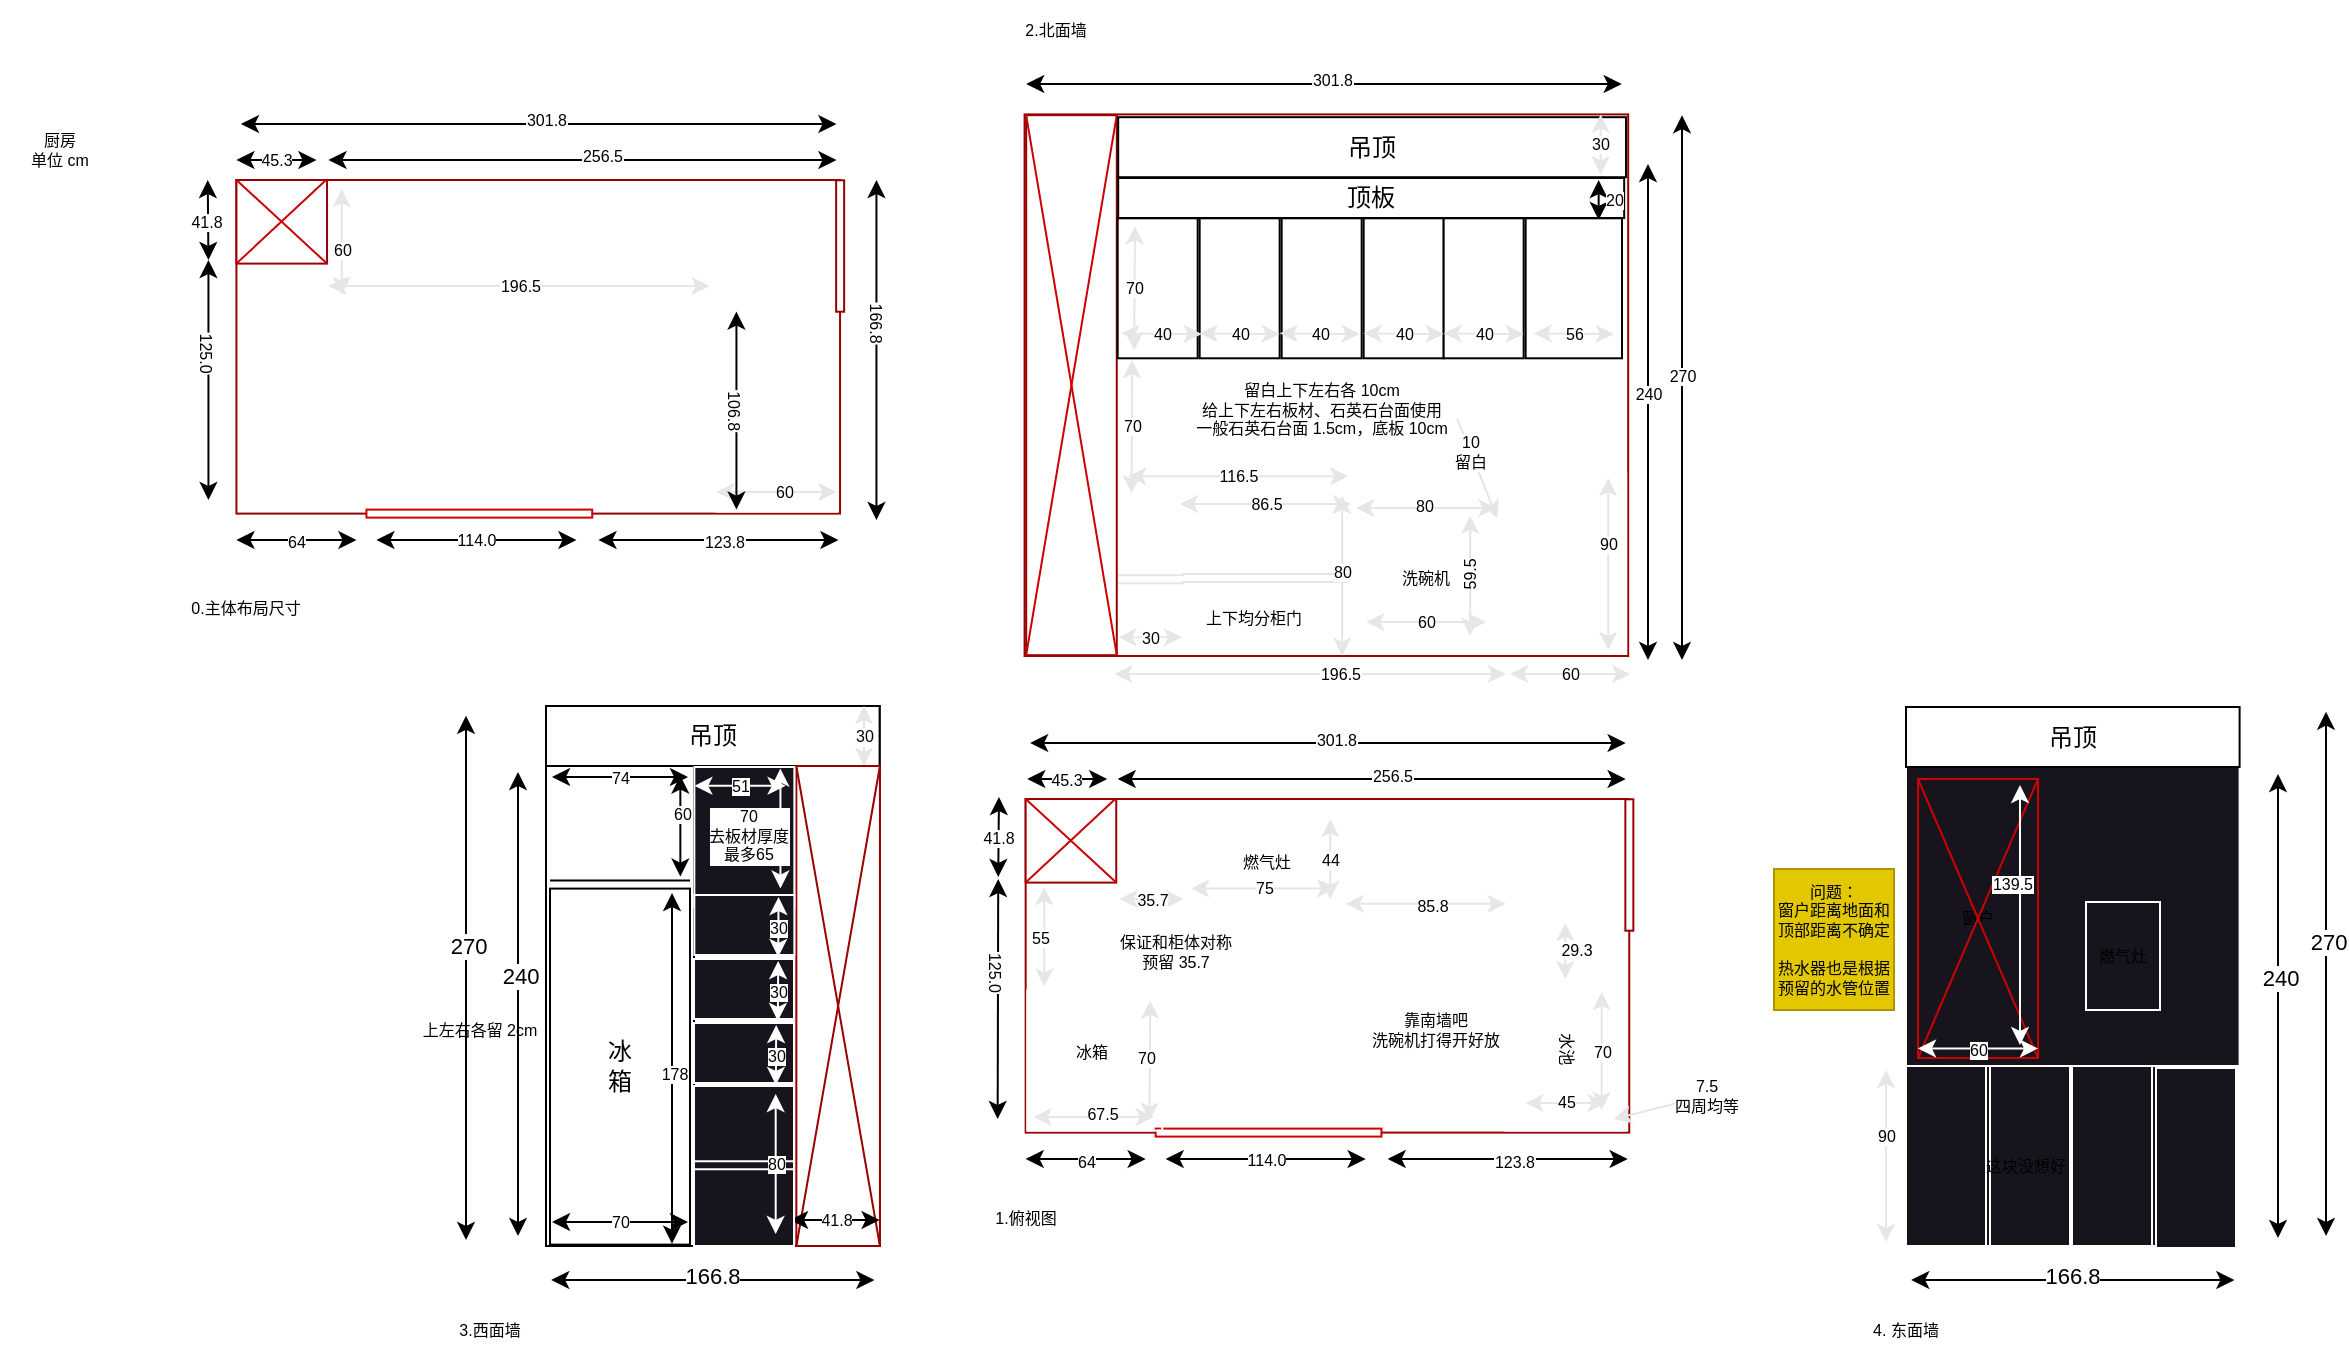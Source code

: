 <mxfile>
    <diagram id="RHcjhhOnquvJtnpEH_JO" name="第 1 页">
        <mxGraphModel dx="1371" dy="1647" grid="1" gridSize="10" guides="1" tooltips="1" connect="1" arrows="1" fold="1" page="1" pageScale="1" pageWidth="827" pageHeight="1169" math="0" shadow="0">
            <root>
                <mxCell id="0"/>
                <mxCell id="1" parent="0"/>
                <mxCell id="208" value="" style="rounded=0;whiteSpace=wrap;html=1;strokeColor=#FFFFFF;fontSize=8;fillColor=none;" parent="1" vertex="1">
                    <mxGeometry x="87.09" y="-103.4" width="30" height="80" as="geometry"/>
                </mxCell>
                <mxCell id="199" value="" style="rounded=0;whiteSpace=wrap;html=1;strokeColor=#FFFFFF;fontSize=8;fillColor=none;movable=1;resizable=1;rotatable=1;deletable=1;editable=1;connectable=1;" parent="1" vertex="1">
                    <mxGeometry x="86.59" y="-103" width="116.5" height="80" as="geometry"/>
                </mxCell>
                <mxCell id="57" value="" style="rounded=0;whiteSpace=wrap;html=1;strokeColor=#FFFFFF;fillColor=none;movable=1;resizable=1;rotatable=1;deletable=1;editable=1;connectable=1;fontSize=8;" parent="1" vertex="1">
                    <mxGeometry x="85.83" y="50.5" width="254" height="60" as="geometry"/>
                </mxCell>
                <mxCell id="4" value="" style="rounded=0;whiteSpace=wrap;html=1;movable=0;resizable=0;rotatable=0;deletable=0;editable=0;connectable=0;strokeColor=#990000;fillColor=none;fontSize=8;" parent="1" vertex="1">
                    <mxGeometry x="-354.78" y="-260" width="301.8" height="166.8" as="geometry"/>
                </mxCell>
                <mxCell id="45" value="" style="rounded=0;whiteSpace=wrap;html=1;strokeColor=#FFFFFF;fillColor=none;movable=0;resizable=0;rotatable=0;deletable=0;editable=0;connectable=0;fontSize=8;" parent="1" vertex="1">
                    <mxGeometry x="-114.78" y="-259" width="60" height="164.8" as="geometry"/>
                </mxCell>
                <mxCell id="44" value="" style="rounded=0;whiteSpace=wrap;html=1;strokeColor=#FFFFFF;fillColor=none;movable=0;resizable=0;rotatable=0;deletable=0;editable=0;connectable=0;fontSize=8;" parent="1" vertex="1">
                    <mxGeometry x="-308.78" y="-259" width="254" height="60" as="geometry"/>
                </mxCell>
                <mxCell id="3" value="厨房&lt;br style=&quot;font-size: 8px;&quot;&gt;单位 cm" style="text;html=1;strokeColor=none;fillColor=none;align=center;verticalAlign=middle;whiteSpace=wrap;rounded=0;movable=1;resizable=1;rotatable=1;deletable=1;editable=1;connectable=1;fontSize=8;" parent="1" vertex="1">
                    <mxGeometry x="-473" y="-290" width="60" height="30" as="geometry"/>
                </mxCell>
                <mxCell id="6" value="" style="rounded=0;whiteSpace=wrap;html=1;movable=0;resizable=0;rotatable=0;deletable=0;editable=0;connectable=0;strokeColor=#990000;fontSize=8;" parent="1" vertex="1">
                    <mxGeometry x="-354.78" y="-260" width="45.3" height="41.8" as="geometry"/>
                </mxCell>
                <mxCell id="7" value="" style="endArrow=none;html=1;entryX=0.148;entryY=0.001;entryDx=0;entryDy=0;entryPerimeter=0;exitX=0;exitY=1;exitDx=0;exitDy=0;movable=0;resizable=0;rotatable=0;deletable=0;editable=0;connectable=0;strokeColor=#CC0000;fontSize=8;" parent="1" source="6" target="4" edge="1">
                    <mxGeometry width="50" height="50" relative="1" as="geometry">
                        <mxPoint x="-354.78" y="-200" as="sourcePoint"/>
                        <mxPoint x="-304.78" y="-250" as="targetPoint"/>
                    </mxGeometry>
                </mxCell>
                <mxCell id="8" value="" style="endArrow=none;html=1;entryX=1;entryY=1;entryDx=0;entryDy=0;exitX=0;exitY=0;exitDx=0;exitDy=0;movable=0;resizable=0;rotatable=0;deletable=0;editable=0;connectable=0;strokeColor=#CC0000;fontSize=8;" parent="1" source="6" target="6" edge="1">
                    <mxGeometry width="50" height="50" relative="1" as="geometry">
                        <mxPoint x="-344.78" y="-204.7" as="sourcePoint"/>
                        <mxPoint x="-300.114" y="-249.833" as="targetPoint"/>
                    </mxGeometry>
                </mxCell>
                <mxCell id="9" value="" style="rounded=0;whiteSpace=wrap;html=1;movable=0;resizable=0;rotatable=0;deletable=0;editable=0;connectable=0;strokeColor=#CC0000;fontSize=8;" parent="1" vertex="1">
                    <mxGeometry x="-289.78" y="-95.2" width="112.9" height="4" as="geometry"/>
                </mxCell>
                <mxCell id="11" value="" style="rounded=0;whiteSpace=wrap;html=1;rotation=-90;movable=0;resizable=0;rotatable=0;deletable=0;editable=0;connectable=0;strokeColor=#990000;fontSize=8;" parent="1" vertex="1">
                    <mxGeometry x="-85.78" y="-229" width="65.7" height="4" as="geometry"/>
                </mxCell>
                <mxCell id="21" value="" style="endArrow=classic;startArrow=classic;html=1;movable=0;resizable=0;rotatable=0;deletable=0;editable=0;connectable=0;fontSize=8;" parent="1" edge="1">
                    <mxGeometry width="50" height="50" relative="1" as="geometry">
                        <mxPoint x="-354.78" y="-80" as="sourcePoint"/>
                        <mxPoint x="-294.78" y="-80" as="targetPoint"/>
                    </mxGeometry>
                </mxCell>
                <mxCell id="22" value="64" style="edgeLabel;html=1;align=center;verticalAlign=middle;resizable=0;points=[];movable=0;rotatable=0;deletable=0;editable=0;connectable=0;fontSize=8;" parent="21" vertex="1" connectable="0">
                    <mxGeometry x="0.233" y="-1" relative="1" as="geometry">
                        <mxPoint x="-7" as="offset"/>
                    </mxGeometry>
                </mxCell>
                <mxCell id="24" value="" style="endArrow=classic;startArrow=classic;html=1;movable=0;resizable=0;rotatable=0;deletable=0;editable=0;connectable=0;fontSize=8;" parent="1" edge="1">
                    <mxGeometry width="50" height="50" relative="1" as="geometry">
                        <mxPoint x="-352.55" y="-288" as="sourcePoint"/>
                        <mxPoint x="-54.78" y="-288" as="targetPoint"/>
                    </mxGeometry>
                </mxCell>
                <mxCell id="25" value="301.8" style="edgeLabel;html=1;align=center;verticalAlign=middle;resizable=0;points=[];movable=0;rotatable=0;deletable=0;editable=0;connectable=0;fontSize=8;" parent="24" vertex="1" connectable="0">
                    <mxGeometry x="-0.285" y="1" relative="1" as="geometry">
                        <mxPoint x="46" y="-1" as="offset"/>
                    </mxGeometry>
                </mxCell>
                <mxCell id="26" value="" style="endArrow=classic;startArrow=classic;html=1;movable=0;resizable=0;rotatable=0;deletable=0;editable=0;connectable=0;fontSize=8;" parent="1" edge="1">
                    <mxGeometry width="50" height="50" relative="1" as="geometry">
                        <mxPoint x="-34.78" y="-90" as="sourcePoint"/>
                        <mxPoint x="-34.78" y="-260" as="targetPoint"/>
                    </mxGeometry>
                </mxCell>
                <mxCell id="27" value="166.8" style="edgeLabel;html=1;align=center;verticalAlign=middle;resizable=0;points=[];rotation=90;movable=0;rotatable=0;deletable=0;editable=0;connectable=0;fontSize=8;" parent="26" vertex="1" connectable="0">
                    <mxGeometry x="0.163" relative="1" as="geometry">
                        <mxPoint as="offset"/>
                    </mxGeometry>
                </mxCell>
                <mxCell id="29" value="" style="endArrow=classic;startArrow=classic;html=1;movable=0;resizable=0;rotatable=0;deletable=0;editable=0;connectable=0;fontSize=8;" parent="1" edge="1">
                    <mxGeometry width="50" height="50" relative="1" as="geometry">
                        <mxPoint x="-173.78" y="-80" as="sourcePoint"/>
                        <mxPoint x="-53.78" y="-80" as="targetPoint"/>
                    </mxGeometry>
                </mxCell>
                <mxCell id="30" value="123.8" style="edgeLabel;html=1;align=center;verticalAlign=middle;resizable=0;points=[];movable=0;rotatable=0;deletable=0;editable=0;connectable=0;fontSize=8;" parent="29" vertex="1" connectable="0">
                    <mxGeometry x="0.256" y="-1" relative="1" as="geometry">
                        <mxPoint x="-13" as="offset"/>
                    </mxGeometry>
                </mxCell>
                <mxCell id="31" value="114.0" style="endArrow=classic;startArrow=classic;html=1;movable=0;resizable=0;rotatable=0;deletable=0;editable=0;connectable=0;fontSize=8;" parent="1" edge="1">
                    <mxGeometry width="50" height="50" relative="1" as="geometry">
                        <mxPoint x="-284.78" y="-80" as="sourcePoint"/>
                        <mxPoint x="-184.78" y="-80" as="targetPoint"/>
                    </mxGeometry>
                </mxCell>
                <mxCell id="32" value="" style="endArrow=classic;startArrow=classic;html=1;movable=0;resizable=0;rotatable=0;deletable=0;editable=0;connectable=0;fontSize=8;" parent="1" edge="1">
                    <mxGeometry width="50" height="50" relative="1" as="geometry">
                        <mxPoint x="-368.78" y="-100" as="sourcePoint"/>
                        <mxPoint x="-368.78" y="-220" as="targetPoint"/>
                    </mxGeometry>
                </mxCell>
                <mxCell id="33" value="125.0" style="edgeLabel;html=1;align=center;verticalAlign=middle;resizable=0;points=[];rotation=90;movable=0;rotatable=0;deletable=0;editable=0;connectable=0;fontSize=8;" parent="32" vertex="1" connectable="0">
                    <mxGeometry x="0.23" y="1" relative="1" as="geometry">
                        <mxPoint as="offset"/>
                    </mxGeometry>
                </mxCell>
                <mxCell id="42" value="" style="endArrow=classic;startArrow=classic;html=1;movable=0;resizable=0;rotatable=0;deletable=0;editable=0;connectable=0;fontSize=8;" parent="1" edge="1">
                    <mxGeometry width="50" height="50" relative="1" as="geometry">
                        <mxPoint x="-368.78" y="-220" as="sourcePoint"/>
                        <mxPoint x="-369.13" y="-260" as="targetPoint"/>
                    </mxGeometry>
                </mxCell>
                <mxCell id="43" value="41.8" style="edgeLabel;html=1;align=center;verticalAlign=middle;resizable=0;points=[];rotation=0;movable=0;rotatable=0;deletable=0;editable=0;connectable=0;fontSize=8;" parent="42" vertex="1" connectable="0">
                    <mxGeometry x="0.23" y="1" relative="1" as="geometry">
                        <mxPoint y="5" as="offset"/>
                    </mxGeometry>
                </mxCell>
                <mxCell id="46" value="60" style="endArrow=classic;startArrow=classic;html=1;strokeColor=#E6E6E6;movable=0;resizable=0;rotatable=0;deletable=0;editable=0;connectable=0;fontSize=8;" parent="1" edge="1">
                    <mxGeometry x="-0.132" width="50" height="50" relative="1" as="geometry">
                        <mxPoint x="-302.13" y="-202.5" as="sourcePoint"/>
                        <mxPoint x="-302.13" y="-255.5" as="targetPoint"/>
                        <mxPoint as="offset"/>
                    </mxGeometry>
                </mxCell>
                <mxCell id="48" value="" style="endArrow=classic;startArrow=classic;html=1;movable=0;resizable=0;rotatable=0;deletable=0;editable=0;connectable=0;fontSize=8;" parent="1" edge="1">
                    <mxGeometry width="50" height="50" relative="1" as="geometry">
                        <mxPoint x="-308.78" y="-270" as="sourcePoint"/>
                        <mxPoint x="-54.78" y="-270" as="targetPoint"/>
                    </mxGeometry>
                </mxCell>
                <mxCell id="49" value="256.5" style="edgeLabel;html=1;align=center;verticalAlign=middle;resizable=0;points=[];movable=0;rotatable=0;deletable=0;editable=0;connectable=0;fontSize=8;" parent="48" vertex="1" connectable="0">
                    <mxGeometry x="-0.285" y="1" relative="1" as="geometry">
                        <mxPoint x="46" y="-1" as="offset"/>
                    </mxGeometry>
                </mxCell>
                <mxCell id="50" value="196.5" style="endArrow=classic;startArrow=classic;html=1;strokeColor=#E6E6E6;movable=0;resizable=0;rotatable=0;deletable=0;editable=0;connectable=0;fontSize=8;" parent="1" edge="1">
                    <mxGeometry width="50" height="50" relative="1" as="geometry">
                        <mxPoint x="-308.78" y="-207" as="sourcePoint"/>
                        <mxPoint x="-118.23" y="-207" as="targetPoint"/>
                    </mxGeometry>
                </mxCell>
                <mxCell id="51" value="60" style="endArrow=classic;startArrow=classic;html=1;strokeColor=#E6E6E6;movable=0;resizable=0;rotatable=0;deletable=0;editable=0;connectable=0;fontSize=8;" parent="1" edge="1">
                    <mxGeometry x="-0.132" width="50" height="50" relative="1" as="geometry">
                        <mxPoint x="-54.78" y="-104" as="sourcePoint"/>
                        <mxPoint x="-114.78" y="-104" as="targetPoint"/>
                        <mxPoint as="offset"/>
                    </mxGeometry>
                </mxCell>
                <mxCell id="53" value="" style="endArrow=classic;startArrow=classic;html=1;movable=0;resizable=0;rotatable=0;deletable=0;editable=0;connectable=0;fontSize=8;" parent="1" edge="1">
                    <mxGeometry width="50" height="50" relative="1" as="geometry">
                        <mxPoint x="-104.78" y="-95.2" as="sourcePoint"/>
                        <mxPoint x="-104.78" y="-194.2" as="targetPoint"/>
                    </mxGeometry>
                </mxCell>
                <mxCell id="54" value="106.8" style="edgeLabel;html=1;align=center;verticalAlign=middle;resizable=0;points=[];rotation=90;movable=0;rotatable=0;deletable=0;editable=0;connectable=0;fontSize=8;" parent="53" vertex="1" connectable="0">
                    <mxGeometry x="0.23" y="1" relative="1" as="geometry">
                        <mxPoint y="11" as="offset"/>
                    </mxGeometry>
                </mxCell>
                <mxCell id="55" value="" style="rounded=0;whiteSpace=wrap;html=1;movable=1;resizable=1;rotatable=1;deletable=1;editable=1;connectable=1;strokeColor=#990000;fillColor=none;fontSize=8;" parent="1" vertex="1">
                    <mxGeometry x="39.83" y="49.5" width="301.8" height="166.8" as="geometry"/>
                </mxCell>
                <mxCell id="56" value="" style="rounded=0;whiteSpace=wrap;html=1;strokeColor=#FFFFFF;fillColor=none;movable=1;resizable=1;rotatable=1;deletable=1;editable=1;connectable=1;fontSize=8;" parent="1" vertex="1">
                    <mxGeometry x="279.83" y="50.5" width="60" height="164.8" as="geometry"/>
                </mxCell>
                <mxCell id="58" value="" style="rounded=0;whiteSpace=wrap;html=1;movable=1;resizable=1;rotatable=1;deletable=1;editable=1;connectable=1;strokeColor=#990000;fontSize=8;" parent="1" vertex="1">
                    <mxGeometry x="39.83" y="49.5" width="45.3" height="41.8" as="geometry"/>
                </mxCell>
                <mxCell id="59" value="" style="endArrow=none;html=1;entryX=0.148;entryY=0.001;entryDx=0;entryDy=0;entryPerimeter=0;exitX=0;exitY=1;exitDx=0;exitDy=0;movable=1;resizable=1;rotatable=1;deletable=1;editable=1;connectable=1;strokeColor=#CC0000;fontSize=8;" parent="1" source="58" target="55" edge="1">
                    <mxGeometry width="50" height="50" relative="1" as="geometry">
                        <mxPoint x="39.83" y="109.5" as="sourcePoint"/>
                        <mxPoint x="89.83" y="59.5" as="targetPoint"/>
                    </mxGeometry>
                </mxCell>
                <mxCell id="60" value="" style="endArrow=none;html=1;entryX=1;entryY=1;entryDx=0;entryDy=0;exitX=0;exitY=0;exitDx=0;exitDy=0;movable=1;resizable=1;rotatable=1;deletable=1;editable=1;connectable=1;strokeColor=#CC0000;fontSize=8;" parent="1" source="58" target="58" edge="1">
                    <mxGeometry width="50" height="50" relative="1" as="geometry">
                        <mxPoint x="49.83" y="104.8" as="sourcePoint"/>
                        <mxPoint x="94.496" y="59.667" as="targetPoint"/>
                    </mxGeometry>
                </mxCell>
                <mxCell id="61" value="" style="rounded=0;whiteSpace=wrap;html=1;movable=1;resizable=1;rotatable=1;deletable=1;editable=1;connectable=1;strokeColor=#CC0000;fontSize=8;" parent="1" vertex="1">
                    <mxGeometry x="104.83" y="214.3" width="112.9" height="4" as="geometry"/>
                </mxCell>
                <mxCell id="62" value="" style="rounded=0;whiteSpace=wrap;html=1;rotation=-90;movable=1;resizable=1;rotatable=1;deletable=1;editable=1;connectable=1;strokeColor=#990000;fontSize=8;" parent="1" vertex="1">
                    <mxGeometry x="308.83" y="80.5" width="65.7" height="4" as="geometry"/>
                </mxCell>
                <mxCell id="63" value="" style="endArrow=classic;startArrow=classic;html=1;movable=1;resizable=1;rotatable=1;deletable=1;editable=1;connectable=1;fontSize=8;" parent="1" edge="1">
                    <mxGeometry width="50" height="50" relative="1" as="geometry">
                        <mxPoint x="39.83" y="229.5" as="sourcePoint"/>
                        <mxPoint x="99.83" y="229.5" as="targetPoint"/>
                    </mxGeometry>
                </mxCell>
                <mxCell id="64" value="64" style="edgeLabel;html=1;align=center;verticalAlign=middle;resizable=1;points=[];movable=1;rotatable=1;deletable=1;editable=1;connectable=1;fontSize=8;" parent="63" vertex="1" connectable="0">
                    <mxGeometry x="0.233" y="-1" relative="1" as="geometry">
                        <mxPoint x="-7" as="offset"/>
                    </mxGeometry>
                </mxCell>
                <mxCell id="65" value="" style="endArrow=classic;startArrow=classic;html=1;movable=1;resizable=1;rotatable=1;deletable=1;editable=1;connectable=1;fontSize=8;" parent="1" edge="1">
                    <mxGeometry width="50" height="50" relative="1" as="geometry">
                        <mxPoint x="42.06" y="21.5" as="sourcePoint"/>
                        <mxPoint x="339.83" y="21.5" as="targetPoint"/>
                    </mxGeometry>
                </mxCell>
                <mxCell id="66" value="301.8" style="edgeLabel;html=1;align=center;verticalAlign=middle;resizable=1;points=[];movable=1;rotatable=1;deletable=1;editable=1;connectable=1;fontSize=8;" parent="65" vertex="1" connectable="0">
                    <mxGeometry x="-0.285" y="1" relative="1" as="geometry">
                        <mxPoint x="46" y="-1" as="offset"/>
                    </mxGeometry>
                </mxCell>
                <mxCell id="69" value="" style="endArrow=classic;startArrow=classic;html=1;movable=1;resizable=1;rotatable=1;deletable=1;editable=1;connectable=1;fontSize=8;" parent="1" edge="1">
                    <mxGeometry width="50" height="50" relative="1" as="geometry">
                        <mxPoint x="220.83" y="229.5" as="sourcePoint"/>
                        <mxPoint x="340.83" y="229.5" as="targetPoint"/>
                    </mxGeometry>
                </mxCell>
                <mxCell id="70" value="123.8" style="edgeLabel;html=1;align=center;verticalAlign=middle;resizable=1;points=[];movable=1;rotatable=1;deletable=1;editable=1;connectable=1;fontSize=8;" parent="69" vertex="1" connectable="0">
                    <mxGeometry x="0.256" y="-1" relative="1" as="geometry">
                        <mxPoint x="-13" as="offset"/>
                    </mxGeometry>
                </mxCell>
                <mxCell id="71" value="114.0" style="endArrow=classic;startArrow=classic;html=1;movable=1;resizable=1;rotatable=1;deletable=1;editable=1;connectable=1;fontSize=8;" parent="1" edge="1">
                    <mxGeometry width="50" height="50" relative="1" as="geometry">
                        <mxPoint x="109.83" y="229.5" as="sourcePoint"/>
                        <mxPoint x="209.83" y="229.5" as="targetPoint"/>
                    </mxGeometry>
                </mxCell>
                <mxCell id="72" value="" style="endArrow=classic;startArrow=classic;html=1;movable=1;resizable=1;rotatable=1;deletable=1;editable=1;connectable=1;fontSize=8;" parent="1" edge="1">
                    <mxGeometry width="50" height="50" relative="1" as="geometry">
                        <mxPoint x="25.83" y="209.5" as="sourcePoint"/>
                        <mxPoint x="26.11" y="89.5" as="targetPoint"/>
                    </mxGeometry>
                </mxCell>
                <mxCell id="73" value="125.0" style="edgeLabel;html=1;align=center;verticalAlign=middle;resizable=1;points=[];rotation=90;movable=1;rotatable=1;deletable=1;editable=1;connectable=1;fontSize=8;" parent="72" vertex="1" connectable="0">
                    <mxGeometry x="0.23" y="1" relative="1" as="geometry">
                        <mxPoint as="offset"/>
                    </mxGeometry>
                </mxCell>
                <mxCell id="74" value="" style="endArrow=classic;startArrow=classic;html=1;movable=1;resizable=1;rotatable=1;deletable=1;editable=1;connectable=1;fontSize=8;" parent="1" edge="1">
                    <mxGeometry width="50" height="50" relative="1" as="geometry">
                        <mxPoint x="26.11" y="88.5" as="sourcePoint"/>
                        <mxPoint x="26.48" y="48.5" as="targetPoint"/>
                    </mxGeometry>
                </mxCell>
                <mxCell id="75" value="41.8" style="edgeLabel;html=1;align=center;verticalAlign=middle;resizable=1;points=[];rotation=0;movable=1;rotatable=1;deletable=1;editable=1;connectable=1;fontSize=8;" parent="74" vertex="1" connectable="0">
                    <mxGeometry x="0.23" y="1" relative="1" as="geometry">
                        <mxPoint y="5" as="offset"/>
                    </mxGeometry>
                </mxCell>
                <mxCell id="77" value="" style="endArrow=classic;startArrow=classic;html=1;movable=1;resizable=1;rotatable=1;deletable=1;editable=1;connectable=1;fontSize=8;" parent="1" edge="1">
                    <mxGeometry width="50" height="50" relative="1" as="geometry">
                        <mxPoint x="85.83" y="39.5" as="sourcePoint"/>
                        <mxPoint x="339.83" y="39.5" as="targetPoint"/>
                    </mxGeometry>
                </mxCell>
                <mxCell id="78" value="256.5" style="edgeLabel;html=1;align=center;verticalAlign=middle;resizable=1;points=[];movable=1;rotatable=1;deletable=1;editable=1;connectable=1;fontSize=8;" parent="77" vertex="1" connectable="0">
                    <mxGeometry x="-0.285" y="1" relative="1" as="geometry">
                        <mxPoint x="46" y="-1" as="offset"/>
                    </mxGeometry>
                </mxCell>
                <mxCell id="89" value="" style="endArrow=classic;startArrow=classic;html=1;strokeColor=#E6E6E6;movable=1;resizable=1;rotatable=1;deletable=1;editable=1;connectable=1;fontSize=8;" parent="1" edge="1">
                    <mxGeometry width="50" height="50" relative="1" as="geometry">
                        <mxPoint x="49.2" y="143.3" as="sourcePoint"/>
                        <mxPoint x="49.11" y="93.5" as="targetPoint"/>
                    </mxGeometry>
                </mxCell>
                <mxCell id="90" value="55" style="edgeLabel;html=1;align=center;verticalAlign=middle;resizable=1;points=[];movable=1;rotatable=1;deletable=1;editable=1;connectable=1;fontSize=8;" parent="89" vertex="1" connectable="0">
                    <mxGeometry x="0.246" y="-1" relative="1" as="geometry">
                        <mxPoint x="-3" y="6" as="offset"/>
                    </mxGeometry>
                </mxCell>
                <mxCell id="92" value="" style="endArrow=classic;startArrow=classic;html=1;movable=0;resizable=0;rotatable=0;deletable=0;editable=0;connectable=0;fontSize=8;" parent="1" edge="1">
                    <mxGeometry width="50" height="50" relative="1" as="geometry">
                        <mxPoint x="-314.78" y="-270" as="sourcePoint"/>
                        <mxPoint x="-354.78" y="-270" as="targetPoint"/>
                    </mxGeometry>
                </mxCell>
                <mxCell id="93" value="45.3" style="edgeLabel;html=1;align=center;verticalAlign=middle;resizable=0;points=[];rotation=0;movable=0;rotatable=0;deletable=0;editable=0;connectable=0;fontSize=8;" parent="92" vertex="1" connectable="0">
                    <mxGeometry x="0.23" y="1" relative="1" as="geometry">
                        <mxPoint x="4" y="-1" as="offset"/>
                    </mxGeometry>
                </mxCell>
                <mxCell id="94" value="" style="endArrow=classic;startArrow=classic;html=1;movable=1;resizable=1;rotatable=1;deletable=1;editable=1;connectable=1;fontSize=8;" parent="1" edge="1">
                    <mxGeometry width="50" height="50" relative="1" as="geometry">
                        <mxPoint x="80.61" y="39.5" as="sourcePoint"/>
                        <mxPoint x="40.61" y="39.5" as="targetPoint"/>
                    </mxGeometry>
                </mxCell>
                <mxCell id="95" value="45.3" style="edgeLabel;html=1;align=center;verticalAlign=middle;resizable=1;points=[];rotation=0;movable=1;rotatable=1;deletable=1;editable=1;connectable=1;fontSize=8;" parent="94" vertex="1" connectable="0">
                    <mxGeometry x="0.23" y="1" relative="1" as="geometry">
                        <mxPoint x="4" y="-1" as="offset"/>
                    </mxGeometry>
                </mxCell>
                <mxCell id="97" value="35.7" style="endArrow=classic;startArrow=classic;html=1;strokeColor=#E6E6E6;movable=1;resizable=1;rotatable=1;deletable=1;editable=1;connectable=1;fontSize=8;" parent="1" edge="1">
                    <mxGeometry width="50" height="50" relative="1" as="geometry">
                        <mxPoint x="86.83" y="99.5" as="sourcePoint"/>
                        <mxPoint x="118.83" y="99.5" as="targetPoint"/>
                    </mxGeometry>
                </mxCell>
                <mxCell id="108" value="" style="endArrow=classic;html=1;strokeColor=#E6E6E6;movable=1;resizable=1;rotatable=1;deletable=1;editable=1;connectable=1;fontSize=8;verticalAlign=middle;" parent="1" edge="1">
                    <mxGeometry width="50" height="50" relative="1" as="geometry">
                        <mxPoint x="373.83" y="199.5" as="sourcePoint"/>
                        <mxPoint x="333.83" y="209.5" as="targetPoint"/>
                    </mxGeometry>
                </mxCell>
                <mxCell id="109" value="7.5&lt;br style=&quot;font-size: 8px;&quot;&gt;四周均等" style="edgeLabel;html=1;align=center;verticalAlign=middle;resizable=1;points=[];movable=1;rotatable=1;deletable=1;editable=1;connectable=1;fontSize=8;" parent="108" vertex="1" connectable="0">
                    <mxGeometry x="-0.438" y="1" relative="1" as="geometry">
                        <mxPoint x="17" y="-6" as="offset"/>
                    </mxGeometry>
                </mxCell>
                <mxCell id="111" value="29.3" style="endArrow=classic;startArrow=classic;html=1;strokeColor=#E6E6E6;movable=1;resizable=1;rotatable=1;deletable=1;editable=1;connectable=1;fontSize=8;" parent="1" edge="1">
                    <mxGeometry x="0.057" y="-5" width="50" height="50" relative="1" as="geometry">
                        <mxPoint x="309.64" y="139.5" as="sourcePoint"/>
                        <mxPoint x="309.64" y="111.5" as="targetPoint"/>
                        <Array as="points">
                            <mxPoint x="309.64" y="132.5"/>
                        </Array>
                        <mxPoint as="offset"/>
                    </mxGeometry>
                </mxCell>
                <mxCell id="143" value="" style="rounded=0;whiteSpace=wrap;html=1;movable=1;resizable=1;rotatable=1;deletable=1;editable=1;connectable=1;strokeColor=#990000;fillColor=none;fontSize=8;" parent="1" vertex="1">
                    <mxGeometry x="39.29" y="-292.8" width="301.8" height="270.8" as="geometry"/>
                </mxCell>
                <mxCell id="146" value="" style="rounded=0;whiteSpace=wrap;html=1;movable=1;resizable=1;rotatable=1;deletable=1;editable=1;connectable=1;strokeColor=#990000;fontSize=8;" parent="1" vertex="1">
                    <mxGeometry x="40.09" y="-292.4" width="45.3" height="270" as="geometry"/>
                </mxCell>
                <mxCell id="147" value="" style="endArrow=none;html=1;exitX=0;exitY=1;exitDx=0;exitDy=0;movable=1;resizable=1;rotatable=1;deletable=1;editable=1;connectable=1;strokeColor=#CC0000;entryX=1;entryY=0;entryDx=0;entryDy=0;fontSize=8;" parent="1" source="146" target="146" edge="1">
                    <mxGeometry width="50" height="50" relative="1" as="geometry">
                        <mxPoint x="39.29" y="-128" as="sourcePoint"/>
                        <mxPoint x="81.09" y="-288" as="targetPoint"/>
                    </mxGeometry>
                </mxCell>
                <mxCell id="148" value="" style="endArrow=none;html=1;entryX=1;entryY=1;entryDx=0;entryDy=0;exitX=0;exitY=0;exitDx=0;exitDy=0;movable=1;resizable=1;rotatable=1;deletable=1;editable=1;connectable=1;strokeColor=#CC0000;fontSize=8;" parent="1" source="146" target="146" edge="1">
                    <mxGeometry width="50" height="50" relative="1" as="geometry">
                        <mxPoint x="49.29" y="-132.7" as="sourcePoint"/>
                        <mxPoint x="93.956" y="-177.833" as="targetPoint"/>
                    </mxGeometry>
                </mxCell>
                <mxCell id="173" value="" style="rounded=0;whiteSpace=wrap;html=1;strokeColor=#FFFFFF;fillColor=none;movable=1;resizable=1;rotatable=1;deletable=1;editable=1;connectable=1;fontSize=8;" parent="1" vertex="1">
                    <mxGeometry x="86.59" y="-103" width="193" height="80" as="geometry"/>
                </mxCell>
                <mxCell id="176" value="" style="endArrow=classic;startArrow=classic;html=1;movable=1;resizable=1;rotatable=1;deletable=1;editable=1;connectable=1;fontSize=8;" parent="1" edge="1">
                    <mxGeometry width="50" height="50" relative="1" as="geometry">
                        <mxPoint x="40.09" y="-308" as="sourcePoint"/>
                        <mxPoint x="337.86" y="-308" as="targetPoint"/>
                    </mxGeometry>
                </mxCell>
                <mxCell id="177" value="301.8" style="edgeLabel;html=1;align=center;verticalAlign=middle;resizable=1;points=[];movable=1;rotatable=1;deletable=1;editable=1;connectable=1;fontSize=8;" parent="176" vertex="1" connectable="0">
                    <mxGeometry x="-0.285" y="1" relative="1" as="geometry">
                        <mxPoint x="46" y="-1" as="offset"/>
                    </mxGeometry>
                </mxCell>
                <mxCell id="178" value="" style="endArrow=classic;startArrow=classic;html=1;movable=1;resizable=1;rotatable=1;deletable=1;editable=1;connectable=1;fontSize=8;" parent="1" edge="1">
                    <mxGeometry width="50" height="50" relative="1" as="geometry">
                        <mxPoint x="368" y="-20" as="sourcePoint"/>
                        <mxPoint x="368" y="-292.4" as="targetPoint"/>
                    </mxGeometry>
                </mxCell>
                <mxCell id="179" value="270" style="edgeLabel;html=1;align=center;verticalAlign=middle;resizable=1;points=[];movable=1;rotatable=1;deletable=1;editable=1;connectable=1;fontSize=8;" parent="178" vertex="1" connectable="0">
                    <mxGeometry x="-0.285" y="1" relative="1" as="geometry">
                        <mxPoint x="1" y="-45" as="offset"/>
                    </mxGeometry>
                </mxCell>
                <mxCell id="180" value="" style="rounded=0;whiteSpace=wrap;html=1;strokeColor=#FFFFFF;fillColor=none;movable=1;resizable=1;rotatable=1;deletable=1;editable=1;connectable=1;fontSize=8;" parent="1" vertex="1">
                    <mxGeometry x="280.59" y="-113" width="59.5" height="90" as="geometry"/>
                </mxCell>
                <mxCell id="183" value="" style="endArrow=classic;startArrow=classic;html=1;strokeColor=#E6E6E6;movable=1;resizable=1;rotatable=1;deletable=1;editable=1;connectable=1;fontSize=8;" parent="1" edge="1">
                    <mxGeometry width="50" height="50" relative="1" as="geometry">
                        <mxPoint x="331.09" y="-25.0" as="sourcePoint"/>
                        <mxPoint x="331.09" y="-111" as="targetPoint"/>
                    </mxGeometry>
                </mxCell>
                <mxCell id="184" value="90" style="edgeLabel;html=1;align=center;verticalAlign=middle;resizable=1;points=[];movable=1;rotatable=1;deletable=1;editable=1;connectable=1;fontSize=8;" parent="183" vertex="1" connectable="0">
                    <mxGeometry x="0.232" relative="1" as="geometry">
                        <mxPoint as="offset"/>
                    </mxGeometry>
                </mxCell>
                <mxCell id="186" value="" style="endArrow=classic;startArrow=classic;html=1;strokeColor=#E6E6E6;movable=1;resizable=1;rotatable=1;deletable=1;editable=1;connectable=1;fontSize=8;" parent="1" edge="1">
                    <mxGeometry width="50" height="50" relative="1" as="geometry">
                        <mxPoint x="84.24" y="-13" as="sourcePoint"/>
                        <mxPoint x="279.94" y="-13" as="targetPoint"/>
                    </mxGeometry>
                </mxCell>
                <mxCell id="187" value="196.5" style="edgeLabel;html=1;align=center;verticalAlign=middle;resizable=1;points=[];movable=1;rotatable=1;deletable=1;editable=1;connectable=1;fontSize=8;" parent="186" vertex="1" connectable="0">
                    <mxGeometry x="0.129" relative="1" as="geometry">
                        <mxPoint x="2" as="offset"/>
                    </mxGeometry>
                </mxCell>
                <mxCell id="188" value="60" style="endArrow=classic;startArrow=classic;html=1;strokeColor=#E6E6E6;movable=1;resizable=1;rotatable=1;deletable=1;editable=1;connectable=1;fontSize=8;" parent="1" edge="1">
                    <mxGeometry width="50" height="50" relative="1" as="geometry">
                        <mxPoint x="282.09" y="-13" as="sourcePoint"/>
                        <mxPoint x="342.09" y="-13" as="targetPoint"/>
                    </mxGeometry>
                </mxCell>
                <mxCell id="190" value="洗碗机" style="rounded=0;whiteSpace=wrap;html=1;strokeColor=#FFFFFF;fillColor=none;movable=1;resizable=1;rotatable=1;deletable=1;editable=1;connectable=1;fontSize=8;" parent="1" vertex="1">
                    <mxGeometry x="210.09" y="-90.85" width="60" height="59.5" as="geometry"/>
                </mxCell>
                <mxCell id="191" value="60" style="endArrow=classic;startArrow=classic;html=1;strokeColor=#E6E6E6;movable=1;resizable=1;rotatable=1;deletable=1;editable=1;connectable=1;fontSize=8;" parent="1" edge="1">
                    <mxGeometry width="50" height="50" relative="1" as="geometry">
                        <mxPoint x="210.09" y="-39" as="sourcePoint"/>
                        <mxPoint x="270.09" y="-39" as="targetPoint"/>
                    </mxGeometry>
                </mxCell>
                <mxCell id="193" value="" style="endArrow=classic;startArrow=classic;html=1;strokeColor=#E6E6E6;movable=1;resizable=1;rotatable=1;deletable=1;editable=1;connectable=1;fontSize=8;" parent="1" edge="1">
                    <mxGeometry width="50" height="50" relative="1" as="geometry">
                        <mxPoint x="262.09" y="-32.15" as="sourcePoint"/>
                        <mxPoint x="262.09" y="-92.15" as="targetPoint"/>
                    </mxGeometry>
                </mxCell>
                <mxCell id="194" value="59.5" style="edgeLabel;html=1;align=center;verticalAlign=middle;resizable=1;points=[];rotation=-90;movable=1;rotatable=1;deletable=1;editable=1;connectable=1;fontSize=8;" parent="193" vertex="1" connectable="0">
                    <mxGeometry x="-0.276" y="1" relative="1" as="geometry">
                        <mxPoint x="1" y="-9" as="offset"/>
                    </mxGeometry>
                </mxCell>
                <mxCell id="195" value="" style="group;movable=1;resizable=1;rotatable=1;deletable=1;editable=1;connectable=1;fontSize=8;" parent="1" vertex="1" connectable="0">
                    <mxGeometry x="288.33" y="139.5" width="45" height="70" as="geometry"/>
                </mxCell>
                <mxCell id="100" value="水池" style="rounded=0;whiteSpace=wrap;html=1;strokeColor=#FFFFFF;fillColor=none;rotation=90;movable=1;resizable=1;rotatable=1;deletable=1;editable=1;connectable=1;fontSize=8;" parent="195" vertex="1">
                    <mxGeometry x="-12.5" y="12.5" width="70" height="45" as="geometry"/>
                </mxCell>
                <mxCell id="103" value="" style="endArrow=classic;startArrow=classic;html=1;strokeColor=#E6E6E6;movable=1;resizable=1;rotatable=1;deletable=1;editable=1;connectable=1;fontSize=8;" parent="195" edge="1">
                    <mxGeometry width="50" height="50" relative="1" as="geometry">
                        <mxPoint x="39.5" y="65.5" as="sourcePoint"/>
                        <mxPoint x="39.5" y="6.5" as="targetPoint"/>
                    </mxGeometry>
                </mxCell>
                <mxCell id="104" value="70" style="edgeLabel;html=1;align=center;verticalAlign=middle;resizable=1;points=[];movable=1;rotatable=1;deletable=1;editable=1;connectable=1;fontSize=8;" parent="103" vertex="1" connectable="0">
                    <mxGeometry x="0.266" relative="1" as="geometry">
                        <mxPoint y="8" as="offset"/>
                    </mxGeometry>
                </mxCell>
                <mxCell id="105" value="45" style="endArrow=classic;startArrow=classic;html=1;strokeColor=#E6E6E6;movable=1;resizable=1;rotatable=1;deletable=1;editable=1;connectable=1;fontSize=8;" parent="195" edge="1">
                    <mxGeometry width="50" height="50" relative="1" as="geometry">
                        <mxPoint x="1.5" y="61.96" as="sourcePoint"/>
                        <mxPoint x="41.5" y="61.96" as="targetPoint"/>
                    </mxGeometry>
                </mxCell>
                <mxCell id="196" value="" style="group;movable=1;resizable=1;rotatable=1;deletable=1;editable=1;connectable=1;fontSize=8;" parent="1" vertex="1" connectable="0">
                    <mxGeometry x="122.58" y="58.5" width="75" height="44" as="geometry"/>
                </mxCell>
                <mxCell id="99" value="燃气灶" style="rounded=0;whiteSpace=wrap;html=1;strokeColor=#FFFFFF;fillColor=none;movable=1;resizable=1;rotatable=1;deletable=1;editable=1;connectable=1;fontSize=8;" parent="196" vertex="1">
                    <mxGeometry width="75" height="44" as="geometry"/>
                </mxCell>
                <mxCell id="101" value="75" style="endArrow=classic;startArrow=classic;html=1;strokeColor=#E6E6E6;movable=1;resizable=1;rotatable=1;deletable=1;editable=1;connectable=1;fontSize=8;" parent="196" edge="1">
                    <mxGeometry width="50" height="50" relative="1" as="geometry">
                        <mxPoint y="35.8" as="sourcePoint"/>
                        <mxPoint x="72" y="35.8" as="targetPoint"/>
                    </mxGeometry>
                </mxCell>
                <mxCell id="102" value="44" style="endArrow=classic;startArrow=classic;html=1;strokeColor=#E6E6E6;movable=1;resizable=1;rotatable=1;deletable=1;editable=1;connectable=1;fontSize=8;" parent="196" edge="1">
                    <mxGeometry width="50" height="50" relative="1" as="geometry">
                        <mxPoint x="69.56" y="41" as="sourcePoint"/>
                        <mxPoint x="69.56" y="1" as="targetPoint"/>
                        <mxPoint as="offset"/>
                    </mxGeometry>
                </mxCell>
                <mxCell id="197" value="" style="group;movable=1;resizable=1;rotatable=1;deletable=1;editable=1;connectable=1;fontSize=8;" parent="1" vertex="1" connectable="0">
                    <mxGeometry x="40.61" y="145.3" width="67.5" height="70.0" as="geometry"/>
                </mxCell>
                <mxCell id="84" value="" style="rounded=0;whiteSpace=wrap;html=1;strokeColor=#FFFFFF;fillColor=none;movable=1;resizable=1;rotatable=1;deletable=1;editable=1;connectable=1;fontSize=8;" parent="197" vertex="1">
                    <mxGeometry width="67.5" height="70" as="geometry"/>
                </mxCell>
                <mxCell id="85" value="" style="endArrow=classic;startArrow=classic;html=1;strokeColor=#E6E6E6;movable=1;resizable=1;rotatable=1;deletable=1;editable=1;connectable=1;fontSize=8;" parent="197" edge="1">
                    <mxGeometry width="50" height="50" relative="1" as="geometry">
                        <mxPoint x="61.15" y="65.0" as="sourcePoint"/>
                        <mxPoint x="61.5" y="5" as="targetPoint"/>
                    </mxGeometry>
                </mxCell>
                <mxCell id="86" value="70" style="edgeLabel;html=1;align=center;verticalAlign=middle;resizable=1;points=[];movable=1;rotatable=1;deletable=1;editable=1;connectable=1;fontSize=8;" parent="85" vertex="1" connectable="0">
                    <mxGeometry x="0.246" y="-1" relative="1" as="geometry">
                        <mxPoint x="-3" y="6" as="offset"/>
                    </mxGeometry>
                </mxCell>
                <mxCell id="87" value="" style="endArrow=classic;startArrow=classic;html=1;strokeColor=#E6E6E6;movable=1;resizable=1;rotatable=1;deletable=1;editable=1;connectable=1;fontSize=8;" parent="197" edge="1">
                    <mxGeometry width="50" height="50" relative="1" as="geometry">
                        <mxPoint x="3.22" y="63.2" as="sourcePoint"/>
                        <mxPoint x="63.22" y="63.2" as="targetPoint"/>
                        <Array as="points">
                            <mxPoint x="33.22" y="63.2"/>
                        </Array>
                    </mxGeometry>
                </mxCell>
                <mxCell id="88" value="67.5" style="edgeLabel;html=1;align=center;verticalAlign=middle;resizable=1;points=[];movable=1;rotatable=1;deletable=1;editable=1;connectable=1;fontSize=8;" parent="87" vertex="1" connectable="0">
                    <mxGeometry x="0.246" y="-1" relative="1" as="geometry">
                        <mxPoint x="-4" y="-3" as="offset"/>
                    </mxGeometry>
                </mxCell>
                <mxCell id="96" value="冰箱" style="text;html=1;strokeColor=none;fillColor=none;align=center;verticalAlign=middle;whiteSpace=wrap;rounded=0;movable=1;resizable=1;rotatable=1;deletable=1;editable=1;connectable=1;fontSize=8;" parent="197" vertex="1">
                    <mxGeometry x="2.22" y="15.2" width="60" height="30" as="geometry"/>
                </mxCell>
                <mxCell id="198" value="靠南墙吧&lt;br style=&quot;font-size: 8px;&quot;&gt;洗碗机打得开好放" style="text;html=1;strokeColor=none;fillColor=none;align=center;verticalAlign=middle;whiteSpace=wrap;rounded=0;fontSize=8;movable=1;resizable=1;rotatable=1;deletable=1;editable=1;connectable=1;" parent="1" vertex="1">
                    <mxGeometry x="199.83" y="150" width="90" height="30" as="geometry"/>
                </mxCell>
                <mxCell id="200" value="" style="endArrow=classic;html=1;strokeColor=#E6E6E6;fontSize=8;movable=1;resizable=1;rotatable=1;deletable=1;editable=1;connectable=1;" parent="1" edge="1">
                    <mxGeometry width="50" height="50" relative="1" as="geometry">
                        <mxPoint x="255.59" y="-140.85" as="sourcePoint"/>
                        <mxPoint x="275.59" y="-90.85" as="targetPoint"/>
                    </mxGeometry>
                </mxCell>
                <mxCell id="201" value="10&lt;br style=&quot;font-size: 8px;&quot;&gt;留白" style="edgeLabel;html=1;align=center;verticalAlign=middle;resizable=1;points=[];fontSize=8;movable=1;rotatable=1;deletable=1;editable=1;connectable=1;" parent="200" vertex="1" connectable="0">
                    <mxGeometry x="-0.356" relative="1" as="geometry">
                        <mxPoint as="offset"/>
                    </mxGeometry>
                </mxCell>
                <mxCell id="202" value="116.5" style="endArrow=classic;startArrow=classic;html=1;strokeColor=#E6E6E6;fontSize=8;movable=1;resizable=1;rotatable=1;deletable=1;editable=1;connectable=1;" parent="1" edge="1">
                    <mxGeometry width="50" height="50" relative="1" as="geometry">
                        <mxPoint x="91.09" y="-111.85" as="sourcePoint"/>
                        <mxPoint x="201.09" y="-111.85" as="targetPoint"/>
                    </mxGeometry>
                </mxCell>
                <mxCell id="204" value="" style="endArrow=classic;startArrow=classic;html=1;strokeColor=#E6E6E6;fontSize=8;movable=1;resizable=1;rotatable=1;deletable=1;editable=1;connectable=1;" parent="1" edge="1">
                    <mxGeometry width="50" height="50" relative="1" as="geometry">
                        <mxPoint x="199.83" y="101.91" as="sourcePoint"/>
                        <mxPoint x="279.83" y="101.91" as="targetPoint"/>
                    </mxGeometry>
                </mxCell>
                <mxCell id="205" value="85.8" style="edgeLabel;html=1;align=center;verticalAlign=middle;resizable=1;points=[];fontSize=8;movable=1;rotatable=1;deletable=1;editable=1;connectable=1;" parent="204" vertex="1" connectable="0">
                    <mxGeometry x="-0.251" y="-1" relative="1" as="geometry">
                        <mxPoint x="13" as="offset"/>
                    </mxGeometry>
                </mxCell>
                <mxCell id="206" value="" style="endArrow=classic;startArrow=classic;html=1;strokeColor=#E6E6E6;fontSize=8;" parent="1" edge="1">
                    <mxGeometry width="50" height="50" relative="1" as="geometry">
                        <mxPoint x="205.09" y="-96" as="sourcePoint"/>
                        <mxPoint x="275.09" y="-96" as="targetPoint"/>
                    </mxGeometry>
                </mxCell>
                <mxCell id="207" value="80" style="edgeLabel;html=1;align=center;verticalAlign=middle;resizable=0;points=[];fontSize=8;" parent="206" vertex="1" connectable="0">
                    <mxGeometry x="-0.251" y="-1" relative="1" as="geometry">
                        <mxPoint x="8" y="-2" as="offset"/>
                    </mxGeometry>
                </mxCell>
                <mxCell id="209" value="30" style="endArrow=classic;startArrow=classic;html=1;strokeColor=#E6E6E6;movable=1;resizable=1;rotatable=1;deletable=1;editable=1;connectable=1;fontSize=8;" parent="1" edge="1">
                    <mxGeometry width="50" height="50" relative="1" as="geometry">
                        <mxPoint x="86.23" y="-31.35" as="sourcePoint"/>
                        <mxPoint x="117.95" y="-31.35" as="targetPoint"/>
                    </mxGeometry>
                </mxCell>
                <mxCell id="217" value="" style="shape=link;html=1;strokeColor=#E6E6E6;fontSize=8;" parent="1" edge="1">
                    <mxGeometry width="100" relative="1" as="geometry">
                        <mxPoint x="118.09" y="-61" as="sourcePoint"/>
                        <mxPoint x="201.09" y="-61" as="targetPoint"/>
                    </mxGeometry>
                </mxCell>
                <mxCell id="210" value="86.5" style="endArrow=classic;startArrow=classic;html=1;strokeColor=#E6E6E6;fontSize=8;movable=1;resizable=1;rotatable=1;deletable=1;editable=1;connectable=1;" parent="1" edge="1">
                    <mxGeometry width="50" height="50" relative="1" as="geometry">
                        <mxPoint x="117.09" y="-98.0" as="sourcePoint"/>
                        <mxPoint x="202.39" y="-98" as="targetPoint"/>
                    </mxGeometry>
                </mxCell>
                <mxCell id="213" value="保证和柜体对称&lt;br&gt;预留 35.7" style="text;html=1;strokeColor=none;fillColor=none;align=center;verticalAlign=middle;whiteSpace=wrap;rounded=0;fontSize=8;movable=1;resizable=1;rotatable=1;deletable=1;editable=1;connectable=1;" parent="1" vertex="1">
                    <mxGeometry x="69.83" y="110.5" width="90" height="30" as="geometry"/>
                </mxCell>
                <mxCell id="218" value="" style="shape=link;html=1;strokeColor=#E6E6E6;fontSize=8;" parent="1" edge="1">
                    <mxGeometry width="100" relative="1" as="geometry">
                        <mxPoint x="86.09" y="-60.39" as="sourcePoint"/>
                        <mxPoint x="119.09" y="-60.39" as="targetPoint"/>
                    </mxGeometry>
                </mxCell>
                <mxCell id="220" value="上下均分柜门" style="text;html=1;strokeColor=none;fillColor=none;align=center;verticalAlign=middle;whiteSpace=wrap;rounded=0;fontSize=8;" parent="1" vertex="1">
                    <mxGeometry x="123.84" y="-56.35" width="60" height="30" as="geometry"/>
                </mxCell>
                <mxCell id="221" value="留白上下左右各 10cm&lt;br&gt;给上下左右板材、石英石台面使用&lt;br&gt;一般石英石台面 1.5cm，底板 10cm" style="text;html=1;strokeColor=none;fillColor=none;align=center;verticalAlign=middle;whiteSpace=wrap;rounded=0;fontSize=8;" parent="1" vertex="1">
                    <mxGeometry x="119.83" y="-160" width="136" height="30" as="geometry"/>
                </mxCell>
                <mxCell id="222" value="" style="rounded=0;whiteSpace=wrap;html=1;strokeColor=#FFFFFF;fontSize=8;fillColor=none;" parent="1" vertex="1">
                    <mxGeometry x="86.09" y="-240.85" width="253" height="70" as="geometry"/>
                </mxCell>
                <mxCell id="223" value="70" style="endArrow=classic;startArrow=classic;html=1;strokeColor=#E6E6E6;fontSize=8;" parent="1" edge="1">
                    <mxGeometry width="50" height="50" relative="1" as="geometry">
                        <mxPoint x="92.83" y="-103.4" as="sourcePoint"/>
                        <mxPoint x="93" y="-170" as="targetPoint"/>
                    </mxGeometry>
                </mxCell>
                <mxCell id="224" value="顶板" style="rounded=0;whiteSpace=wrap;html=1;" vertex="1" parent="1">
                    <mxGeometry x="86.09" y="-261" width="253" height="20" as="geometry"/>
                </mxCell>
                <mxCell id="227" value="" style="endArrow=classic;startArrow=classic;html=1;movable=1;resizable=1;rotatable=1;deletable=1;editable=1;connectable=1;fontSize=8;" edge="1" parent="1">
                    <mxGeometry width="50" height="50" relative="1" as="geometry">
                        <mxPoint x="351" y="-20" as="sourcePoint"/>
                        <mxPoint x="351" y="-268" as="targetPoint"/>
                    </mxGeometry>
                </mxCell>
                <mxCell id="228" value="240" style="edgeLabel;html=1;align=center;verticalAlign=middle;resizable=1;points=[];movable=1;rotatable=1;deletable=1;editable=1;connectable=1;fontSize=8;" vertex="1" connectable="0" parent="227">
                    <mxGeometry x="-0.285" y="1" relative="1" as="geometry">
                        <mxPoint x="1" y="-45" as="offset"/>
                    </mxGeometry>
                </mxCell>
                <mxCell id="231" value="" style="endArrow=classic;startArrow=classic;html=1;" edge="1" parent="1">
                    <mxGeometry width="50" height="50" relative="1" as="geometry">
                        <mxPoint x="326.33" y="-240" as="sourcePoint"/>
                        <mxPoint x="326.33" y="-260" as="targetPoint"/>
                    </mxGeometry>
                </mxCell>
                <mxCell id="232" value="20" style="edgeLabel;html=1;align=center;verticalAlign=middle;resizable=0;points=[];fontSize=8;" vertex="1" connectable="0" parent="231">
                    <mxGeometry x="0.163" y="-1" relative="1" as="geometry">
                        <mxPoint x="6" y="1" as="offset"/>
                    </mxGeometry>
                </mxCell>
                <mxCell id="233" value="" style="rounded=0;whiteSpace=wrap;html=1;" vertex="1" parent="1">
                    <mxGeometry x="85.83" y="-240.85" width="40" height="70" as="geometry"/>
                </mxCell>
                <mxCell id="234" value="" style="rounded=0;whiteSpace=wrap;html=1;" vertex="1" parent="1">
                    <mxGeometry x="126.83" y="-240.85" width="40" height="70" as="geometry"/>
                </mxCell>
                <mxCell id="235" value="" style="rounded=0;whiteSpace=wrap;html=1;" vertex="1" parent="1">
                    <mxGeometry x="167.83" y="-240.85" width="40" height="70" as="geometry"/>
                </mxCell>
                <mxCell id="236" value="" style="rounded=0;whiteSpace=wrap;html=1;" vertex="1" parent="1">
                    <mxGeometry x="208.83" y="-240.85" width="40" height="70" as="geometry"/>
                </mxCell>
                <mxCell id="237" value="" style="rounded=0;whiteSpace=wrap;html=1;" vertex="1" parent="1">
                    <mxGeometry x="248.83" y="-240.85" width="40" height="70" as="geometry"/>
                </mxCell>
                <mxCell id="238" value="" style="rounded=0;whiteSpace=wrap;html=1;" vertex="1" parent="1">
                    <mxGeometry x="289.83" y="-240.85" width="48.17" height="70" as="geometry"/>
                </mxCell>
                <mxCell id="226" value="70" style="endArrow=classic;startArrow=classic;html=1;strokeColor=#E6E6E6;fontSize=8;" edge="1" parent="1">
                    <mxGeometry width="50" height="50" relative="1" as="geometry">
                        <mxPoint x="94.09" y="-174.85" as="sourcePoint"/>
                        <mxPoint x="94.47" y="-236.85" as="targetPoint"/>
                    </mxGeometry>
                </mxCell>
                <mxCell id="239" value="40" style="endArrow=classic;startArrow=classic;html=1;strokeColor=#E6E6E6;fontSize=8;" edge="1" parent="1">
                    <mxGeometry width="50" height="50" relative="1" as="geometry">
                        <mxPoint x="127.83" y="-183" as="sourcePoint"/>
                        <mxPoint x="87.83" y="-183.33" as="targetPoint"/>
                    </mxGeometry>
                </mxCell>
                <mxCell id="241" value="40" style="endArrow=classic;startArrow=classic;html=1;strokeColor=#E6E6E6;fontSize=8;" edge="1" parent="1">
                    <mxGeometry width="50" height="50" relative="1" as="geometry">
                        <mxPoint x="166.83" y="-183" as="sourcePoint"/>
                        <mxPoint x="126.83" y="-183.33" as="targetPoint"/>
                    </mxGeometry>
                </mxCell>
                <mxCell id="242" value="40" style="endArrow=classic;startArrow=classic;html=1;strokeColor=#E6E6E6;fontSize=8;" edge="1" parent="1">
                    <mxGeometry width="50" height="50" relative="1" as="geometry">
                        <mxPoint x="206.83" y="-183" as="sourcePoint"/>
                        <mxPoint x="166.83" y="-183.33" as="targetPoint"/>
                    </mxGeometry>
                </mxCell>
                <mxCell id="243" value="40" style="endArrow=classic;startArrow=classic;html=1;strokeColor=#E6E6E6;fontSize=8;" edge="1" parent="1">
                    <mxGeometry width="50" height="50" relative="1" as="geometry">
                        <mxPoint x="248.83" y="-183" as="sourcePoint"/>
                        <mxPoint x="208.83" y="-183.33" as="targetPoint"/>
                    </mxGeometry>
                </mxCell>
                <mxCell id="244" value="40" style="endArrow=classic;startArrow=classic;html=1;strokeColor=#E6E6E6;fontSize=8;" edge="1" parent="1">
                    <mxGeometry width="50" height="50" relative="1" as="geometry">
                        <mxPoint x="288.83" y="-183" as="sourcePoint"/>
                        <mxPoint x="248.83" y="-183.33" as="targetPoint"/>
                    </mxGeometry>
                </mxCell>
                <mxCell id="245" value="56" style="endArrow=classic;startArrow=classic;html=1;strokeColor=#E6E6E6;fontSize=8;" edge="1" parent="1">
                    <mxGeometry width="50" height="50" relative="1" as="geometry">
                        <mxPoint x="333.91" y="-183" as="sourcePoint"/>
                        <mxPoint x="293.91" y="-183.33" as="targetPoint"/>
                    </mxGeometry>
                </mxCell>
                <mxCell id="247" value="" style="rounded=0;whiteSpace=wrap;html=1;" vertex="1" parent="1">
                    <mxGeometry x="-200.0" y="3" width="166.8" height="270" as="geometry"/>
                </mxCell>
                <mxCell id="250" value="" style="endArrow=classic;startArrow=classic;html=1;" edge="1" parent="1">
                    <mxGeometry width="50" height="50" relative="1" as="geometry">
                        <mxPoint x="-197.4" y="290" as="sourcePoint"/>
                        <mxPoint x="-35.8" y="290" as="targetPoint"/>
                    </mxGeometry>
                </mxCell>
                <mxCell id="252" value="166.8" style="edgeLabel;html=1;align=center;verticalAlign=middle;resizable=0;points=[];" vertex="1" connectable="0" parent="250">
                    <mxGeometry x="-0.002" y="2" relative="1" as="geometry">
                        <mxPoint as="offset"/>
                    </mxGeometry>
                </mxCell>
                <mxCell id="253" value="" style="endArrow=classic;startArrow=classic;html=1;" edge="1" parent="1">
                    <mxGeometry width="50" height="50" relative="1" as="geometry">
                        <mxPoint x="-240" y="270" as="sourcePoint"/>
                        <mxPoint x="-240" y="7.9" as="targetPoint"/>
                    </mxGeometry>
                </mxCell>
                <mxCell id="254" value="270" style="edgeLabel;html=1;align=center;verticalAlign=middle;resizable=0;points=[];" vertex="1" connectable="0" parent="253">
                    <mxGeometry x="0.121" y="-1" relative="1" as="geometry">
                        <mxPoint as="offset"/>
                    </mxGeometry>
                </mxCell>
                <mxCell id="255" value="吊顶" style="rounded=0;whiteSpace=wrap;html=1;" vertex="1" parent="1">
                    <mxGeometry x="-200" y="3" width="166.8" height="30" as="geometry"/>
                </mxCell>
                <mxCell id="258" value="吊顶" style="rounded=0;whiteSpace=wrap;html=1;" vertex="1" parent="1">
                    <mxGeometry x="86.09" y="-291.4" width="253.91" height="30" as="geometry"/>
                </mxCell>
                <mxCell id="260" value="" style="rounded=0;whiteSpace=wrap;html=1;" vertex="1" parent="1">
                    <mxGeometry x="-200" y="33" width="74" height="240" as="geometry"/>
                </mxCell>
                <mxCell id="259" value="冰&lt;br&gt;箱" style="rounded=0;whiteSpace=wrap;html=1;" vertex="1" parent="1">
                    <mxGeometry x="-198" y="94.3" width="70" height="178" as="geometry"/>
                </mxCell>
                <mxCell id="261" value="30" style="endArrow=classic;startArrow=classic;html=1;strokeColor=#E6E6E6;movable=1;resizable=1;rotatable=1;deletable=1;editable=1;connectable=1;fontSize=8;" edge="1" parent="1">
                    <mxGeometry width="50" height="50" relative="1" as="geometry">
                        <mxPoint x="327.33" y="-262.8" as="sourcePoint"/>
                        <mxPoint x="327.33" y="-292.8" as="targetPoint"/>
                    </mxGeometry>
                </mxCell>
                <mxCell id="263" value="30" style="endArrow=classic;startArrow=classic;html=1;strokeColor=#E6E6E6;movable=1;resizable=1;rotatable=1;deletable=1;editable=1;connectable=1;fontSize=8;" edge="1" parent="1">
                    <mxGeometry width="50" height="50" relative="1" as="geometry">
                        <mxPoint x="-41.0" y="33.0" as="sourcePoint"/>
                        <mxPoint x="-41.0" y="3.0" as="targetPoint"/>
                    </mxGeometry>
                </mxCell>
                <mxCell id="264" value="70" style="endArrow=classic;startArrow=classic;html=1;fontSize=8;" edge="1" parent="1">
                    <mxGeometry width="50" height="50" relative="1" as="geometry">
                        <mxPoint x="-197" y="261" as="sourcePoint"/>
                        <mxPoint x="-129" y="261" as="targetPoint"/>
                    </mxGeometry>
                </mxCell>
                <mxCell id="265" value="74" style="endArrow=classic;startArrow=classic;html=1;fontSize=8;" edge="1" parent="1">
                    <mxGeometry width="50" height="50" relative="1" as="geometry">
                        <mxPoint x="-197" y="38.5" as="sourcePoint"/>
                        <mxPoint x="-129" y="38.5" as="targetPoint"/>
                        <Array as="points"/>
                    </mxGeometry>
                </mxCell>
                <mxCell id="266" value="" style="endArrow=none;html=1;fontSize=8;" edge="1" parent="1">
                    <mxGeometry width="50" height="50" relative="1" as="geometry">
                        <mxPoint x="-198" y="90.3" as="sourcePoint"/>
                        <mxPoint x="-128" y="90.3" as="targetPoint"/>
                    </mxGeometry>
                </mxCell>
                <mxCell id="267" value="" style="endArrow=classic;startArrow=classic;html=1;fontSize=8;" edge="1" parent="1">
                    <mxGeometry width="50" height="50" relative="1" as="geometry">
                        <mxPoint x="-137" y="271.85" as="sourcePoint"/>
                        <mxPoint x="-137" y="96.5" as="targetPoint"/>
                    </mxGeometry>
                </mxCell>
                <mxCell id="268" value="178" style="edgeLabel;html=1;align=center;verticalAlign=middle;resizable=0;points=[];fontSize=8;" vertex="1" connectable="0" parent="267">
                    <mxGeometry x="-0.26" y="-1" relative="1" as="geometry">
                        <mxPoint y="-20" as="offset"/>
                    </mxGeometry>
                </mxCell>
                <mxCell id="269" value="" style="endArrow=classic;startArrow=classic;html=1;fontSize=8;" edge="1" parent="1">
                    <mxGeometry width="50" height="50" relative="1" as="geometry">
                        <mxPoint x="-132.83" y="88.3" as="sourcePoint"/>
                        <mxPoint x="-132.83" y="37.8" as="targetPoint"/>
                    </mxGeometry>
                </mxCell>
                <mxCell id="270" value="60" style="edgeLabel;html=1;align=center;verticalAlign=middle;resizable=0;points=[];fontSize=8;" vertex="1" connectable="0" parent="269">
                    <mxGeometry x="0.248" y="-1" relative="1" as="geometry">
                        <mxPoint as="offset"/>
                    </mxGeometry>
                </mxCell>
                <mxCell id="271" value="上左右各留 2cm" style="text;html=1;strokeColor=none;fillColor=none;align=center;verticalAlign=middle;whiteSpace=wrap;rounded=0;fontSize=8;" vertex="1" parent="1">
                    <mxGeometry x="-263.33" y="150" width="60" height="30" as="geometry"/>
                </mxCell>
                <mxCell id="281" value="" style="rounded=0;whiteSpace=wrap;html=1;fontSize=8;strokeColor=#990000;" vertex="1" parent="1">
                    <mxGeometry x="-74.83" y="33" width="41.8" height="240" as="geometry"/>
                </mxCell>
                <mxCell id="282" value="" style="endArrow=none;html=1;fontSize=8;entryX=1;entryY=0;entryDx=0;entryDy=0;exitX=0;exitY=1;exitDx=0;exitDy=0;strokeColor=#990000;" edge="1" parent="1" source="281" target="281">
                    <mxGeometry width="50" height="50" relative="1" as="geometry">
                        <mxPoint x="-153.83" y="193" as="sourcePoint"/>
                        <mxPoint x="-103.83" y="143" as="targetPoint"/>
                    </mxGeometry>
                </mxCell>
                <mxCell id="283" value="" style="endArrow=none;html=1;strokeColor=#990000;fontSize=8;entryX=0;entryY=0;entryDx=0;entryDy=0;exitX=1;exitY=1;exitDx=0;exitDy=0;" edge="1" parent="1" source="281" target="281">
                    <mxGeometry width="50" height="50" relative="1" as="geometry">
                        <mxPoint x="-213.83" y="243" as="sourcePoint"/>
                        <mxPoint x="-163.83" y="193" as="targetPoint"/>
                    </mxGeometry>
                </mxCell>
                <mxCell id="285" value="41.8" style="endArrow=classic;startArrow=classic;html=1;fontSize=8;" edge="1" parent="1">
                    <mxGeometry width="50" height="50" relative="1" as="geometry">
                        <mxPoint x="-77.98" y="260" as="sourcePoint"/>
                        <mxPoint x="-33.2" y="260" as="targetPoint"/>
                    </mxGeometry>
                </mxCell>
                <mxCell id="289" value="" style="rounded=0;whiteSpace=wrap;html=1;strokeColor=#FFFFFF;fontSize=8;fillColor=#18141D;" vertex="1" parent="1">
                    <mxGeometry x="-126" y="193" width="50" height="80" as="geometry"/>
                </mxCell>
                <mxCell id="181" value="" style="endArrow=classic;startArrow=classic;html=1;strokeColor=#E6E6E6;movable=1;resizable=1;rotatable=1;deletable=1;editable=1;connectable=1;fontSize=8;" parent="1" edge="1">
                    <mxGeometry width="50" height="50" relative="1" as="geometry">
                        <mxPoint x="198.09" y="-22.1" as="sourcePoint"/>
                        <mxPoint x="198.09" y="-102.1" as="targetPoint"/>
                    </mxGeometry>
                </mxCell>
                <mxCell id="182" value="80" style="edgeLabel;html=1;align=center;verticalAlign=middle;resizable=1;points=[];movable=1;rotatable=1;deletable=1;editable=1;connectable=1;fontSize=8;" parent="181" vertex="1" connectable="0">
                    <mxGeometry x="0.232" relative="1" as="geometry">
                        <mxPoint y="7" as="offset"/>
                    </mxGeometry>
                </mxCell>
                <mxCell id="291" value="" style="shape=link;html=1;strokeColor=#FFFFFF;fontSize=8;" edge="1" parent="1">
                    <mxGeometry width="100" relative="1" as="geometry">
                        <mxPoint x="-126" y="232.62" as="sourcePoint"/>
                        <mxPoint x="-76" y="232.62" as="targetPoint"/>
                    </mxGeometry>
                </mxCell>
                <mxCell id="290" value="80" style="endArrow=classic;startArrow=classic;html=1;strokeColor=#FFFFFF;fontSize=8;" edge="1" parent="1">
                    <mxGeometry width="50" height="50" relative="1" as="geometry">
                        <mxPoint x="-85.16" y="267" as="sourcePoint"/>
                        <mxPoint x="-85.16" y="197" as="targetPoint"/>
                    </mxGeometry>
                </mxCell>
                <mxCell id="300" value="" style="rounded=0;whiteSpace=wrap;html=1;strokeColor=#FFFFFF;fontSize=8;fillColor=#18141D;" vertex="1" parent="1">
                    <mxGeometry x="-125.83" y="33.5" width="50" height="70" as="geometry"/>
                </mxCell>
                <mxCell id="292" value="" style="rounded=0;whiteSpace=wrap;html=1;strokeColor=#FFFFFF;fontSize=8;fillColor=#18141D;" vertex="1" parent="1">
                    <mxGeometry x="-126" y="161.5" width="50" height="30" as="geometry"/>
                </mxCell>
                <mxCell id="293" value="30" style="endArrow=classic;startArrow=classic;html=1;strokeColor=#FFFFFF;fontSize=8;" edge="1" parent="1">
                    <mxGeometry width="50" height="50" relative="1" as="geometry">
                        <mxPoint x="-85.07" y="192.5" as="sourcePoint"/>
                        <mxPoint x="-84.9" y="162.5" as="targetPoint"/>
                    </mxGeometry>
                </mxCell>
                <mxCell id="294" value="" style="rounded=0;whiteSpace=wrap;html=1;strokeColor=#FFFFFF;fontSize=8;fillColor=#18141D;" vertex="1" parent="1">
                    <mxGeometry x="-126" y="129.5" width="50" height="30" as="geometry"/>
                </mxCell>
                <mxCell id="295" value="30" style="endArrow=classic;startArrow=classic;html=1;strokeColor=#FFFFFF;fontSize=8;" edge="1" parent="1">
                    <mxGeometry width="50" height="50" relative="1" as="geometry">
                        <mxPoint x="-84.07" y="160.5" as="sourcePoint"/>
                        <mxPoint x="-83.9" y="130.5" as="targetPoint"/>
                    </mxGeometry>
                </mxCell>
                <mxCell id="296" value="" style="rounded=0;whiteSpace=wrap;html=1;strokeColor=#FFFFFF;fontSize=8;fillColor=#18141D;" vertex="1" parent="1">
                    <mxGeometry x="-125.83" y="97.5" width="50" height="30" as="geometry"/>
                </mxCell>
                <mxCell id="297" value="30" style="endArrow=classic;startArrow=classic;html=1;strokeColor=#FFFFFF;fontSize=8;" edge="1" parent="1">
                    <mxGeometry width="50" height="50" relative="1" as="geometry">
                        <mxPoint x="-83.9" y="128.5" as="sourcePoint"/>
                        <mxPoint x="-83.73" y="98.5" as="targetPoint"/>
                    </mxGeometry>
                </mxCell>
                <mxCell id="298" value="" style="endArrow=classic;startArrow=classic;html=1;" edge="1" parent="1">
                    <mxGeometry width="50" height="50" relative="1" as="geometry">
                        <mxPoint x="-214" y="268" as="sourcePoint"/>
                        <mxPoint x="-214" y="36" as="targetPoint"/>
                    </mxGeometry>
                </mxCell>
                <mxCell id="299" value="240" style="edgeLabel;html=1;align=center;verticalAlign=middle;resizable=0;points=[];" vertex="1" connectable="0" parent="298">
                    <mxGeometry x="0.121" y="-1" relative="1" as="geometry">
                        <mxPoint as="offset"/>
                    </mxGeometry>
                </mxCell>
                <mxCell id="301" value="51" style="endArrow=classic;startArrow=classic;html=1;strokeColor=#FFFFFF;fontSize=8;" edge="1" parent="1">
                    <mxGeometry width="50" height="50" relative="1" as="geometry">
                        <mxPoint x="-125.83" y="42.93" as="sourcePoint"/>
                        <mxPoint x="-80.19" y="42.93" as="targetPoint"/>
                    </mxGeometry>
                </mxCell>
                <mxCell id="302" value="" style="endArrow=classic;startArrow=classic;html=1;strokeColor=#FFFFFF;fontSize=8;" edge="1" parent="1">
                    <mxGeometry width="50" height="50" relative="1" as="geometry">
                        <mxPoint x="-82.78" y="94.3" as="sourcePoint"/>
                        <mxPoint x="-82.78" y="34.3" as="targetPoint"/>
                    </mxGeometry>
                </mxCell>
                <mxCell id="303" value="70&lt;br&gt;去板材厚度&lt;br&gt;最多65" style="edgeLabel;html=1;align=center;verticalAlign=middle;resizable=0;points=[];fontSize=8;" vertex="1" connectable="0" parent="302">
                    <mxGeometry x="0.209" relative="1" as="geometry">
                        <mxPoint x="-16" y="10" as="offset"/>
                    </mxGeometry>
                </mxCell>
                <mxCell id="304" value="" style="rounded=0;whiteSpace=wrap;html=1;strokeColor=#FFFFFF;fontSize=8;fillColor=#18141D;" vertex="1" parent="1">
                    <mxGeometry x="480" y="3" width="166.8" height="270" as="geometry"/>
                </mxCell>
                <mxCell id="305" value="" style="endArrow=classic;startArrow=classic;html=1;" edge="1" parent="1">
                    <mxGeometry width="50" height="50" relative="1" as="geometry">
                        <mxPoint x="482.6" y="290" as="sourcePoint"/>
                        <mxPoint x="644.2" y="290" as="targetPoint"/>
                    </mxGeometry>
                </mxCell>
                <mxCell id="306" value="166.8" style="edgeLabel;html=1;align=center;verticalAlign=middle;resizable=0;points=[];" vertex="1" connectable="0" parent="305">
                    <mxGeometry x="-0.002" y="2" relative="1" as="geometry">
                        <mxPoint as="offset"/>
                    </mxGeometry>
                </mxCell>
                <mxCell id="307" value="" style="endArrow=classic;startArrow=classic;html=1;" edge="1" parent="1">
                    <mxGeometry width="50" height="50" relative="1" as="geometry">
                        <mxPoint x="690" y="267.95" as="sourcePoint"/>
                        <mxPoint x="690" y="5.85" as="targetPoint"/>
                    </mxGeometry>
                </mxCell>
                <mxCell id="308" value="270" style="edgeLabel;html=1;align=center;verticalAlign=middle;resizable=0;points=[];" vertex="1" connectable="0" parent="307">
                    <mxGeometry x="0.121" y="-1" relative="1" as="geometry">
                        <mxPoint as="offset"/>
                    </mxGeometry>
                </mxCell>
                <mxCell id="309" value="吊顶" style="rounded=0;whiteSpace=wrap;html=1;" vertex="1" parent="1">
                    <mxGeometry x="480" y="3.5" width="166.8" height="30" as="geometry"/>
                </mxCell>
                <mxCell id="311" value="" style="endArrow=classic;startArrow=classic;html=1;" edge="1" parent="1">
                    <mxGeometry width="50" height="50" relative="1" as="geometry">
                        <mxPoint x="666" y="269" as="sourcePoint"/>
                        <mxPoint x="666" y="37" as="targetPoint"/>
                    </mxGeometry>
                </mxCell>
                <mxCell id="312" value="240" style="edgeLabel;html=1;align=center;verticalAlign=middle;resizable=0;points=[];" vertex="1" connectable="0" parent="311">
                    <mxGeometry x="0.121" y="-1" relative="1" as="geometry">
                        <mxPoint as="offset"/>
                    </mxGeometry>
                </mxCell>
                <mxCell id="313" value="" style="rounded=0;whiteSpace=wrap;html=1;strokeColor=#FFFFFF;fontSize=8;fillColor=#18141D;" vertex="1" parent="1">
                    <mxGeometry x="480" y="183" width="166" height="90" as="geometry"/>
                </mxCell>
                <mxCell id="314" value="" style="endArrow=classic;startArrow=classic;html=1;strokeColor=#E6E6E6;movable=1;resizable=1;rotatable=1;deletable=1;editable=1;connectable=1;fontSize=8;" edge="1" parent="1">
                    <mxGeometry width="50" height="50" relative="1" as="geometry">
                        <mxPoint x="470.0" y="271.0" as="sourcePoint"/>
                        <mxPoint x="470.0" y="185" as="targetPoint"/>
                    </mxGeometry>
                </mxCell>
                <mxCell id="315" value="90" style="edgeLabel;html=1;align=center;verticalAlign=middle;resizable=1;points=[];movable=1;rotatable=1;deletable=1;editable=1;connectable=1;fontSize=8;" vertex="1" connectable="0" parent="314">
                    <mxGeometry x="0.232" relative="1" as="geometry">
                        <mxPoint as="offset"/>
                    </mxGeometry>
                </mxCell>
                <mxCell id="316" value="窗户&lt;br&gt;" style="rounded=0;whiteSpace=wrap;html=1;strokeColor=#CC0000;fontSize=8;fillColor=#18141D;" vertex="1" parent="1">
                    <mxGeometry x="486" y="39.5" width="60" height="139.5" as="geometry"/>
                </mxCell>
                <mxCell id="317" value="" style="endArrow=none;html=1;strokeColor=#CC0000;fontSize=8;entryX=1;entryY=0;entryDx=0;entryDy=0;exitX=0;exitY=1;exitDx=0;exitDy=0;" edge="1" parent="1" source="316" target="316">
                    <mxGeometry width="50" height="50" relative="1" as="geometry">
                        <mxPoint x="500" y="140" as="sourcePoint"/>
                        <mxPoint x="550" y="90" as="targetPoint"/>
                    </mxGeometry>
                </mxCell>
                <mxCell id="318" value="" style="endArrow=none;html=1;strokeColor=#CC0000;fontSize=8;exitX=0;exitY=0;exitDx=0;exitDy=0;entryX=1;entryY=1;entryDx=0;entryDy=0;" edge="1" parent="1" source="316" target="316">
                    <mxGeometry width="50" height="50" relative="1" as="geometry">
                        <mxPoint x="490" y="-30" as="sourcePoint"/>
                        <mxPoint x="540" y="-80" as="targetPoint"/>
                    </mxGeometry>
                </mxCell>
                <mxCell id="321" value="" style="endArrow=classic;startArrow=classic;html=1;strokeColor=#FFFFFF;fontSize=8;" edge="1" parent="1">
                    <mxGeometry width="50" height="50" relative="1" as="geometry">
                        <mxPoint x="486" y="174.24" as="sourcePoint"/>
                        <mxPoint x="546" y="174.24" as="targetPoint"/>
                    </mxGeometry>
                </mxCell>
                <mxCell id="322" value="60" style="edgeLabel;html=1;align=center;verticalAlign=middle;resizable=0;points=[];fontSize=8;" vertex="1" connectable="0" parent="321">
                    <mxGeometry x="0.33" y="-1" relative="1" as="geometry">
                        <mxPoint x="-10" as="offset"/>
                    </mxGeometry>
                </mxCell>
                <mxCell id="323" value="" style="endArrow=classic;startArrow=classic;html=1;strokeColor=#FFFFFF;fontSize=8;" edge="1" parent="1">
                    <mxGeometry width="50" height="50" relative="1" as="geometry">
                        <mxPoint x="537" y="172.5" as="sourcePoint"/>
                        <mxPoint x="537" y="42.5" as="targetPoint"/>
                    </mxGeometry>
                </mxCell>
                <mxCell id="324" value="139.5" style="edgeLabel;html=1;align=center;verticalAlign=middle;resizable=0;points=[];fontSize=8;" vertex="1" connectable="0" parent="323">
                    <mxGeometry x="0.33" y="-1" relative="1" as="geometry">
                        <mxPoint x="-5" y="6" as="offset"/>
                    </mxGeometry>
                </mxCell>
                <mxCell id="325" value="问题：&lt;br&gt;窗户距离地面和顶部距离不确定&lt;br&gt;&lt;br&gt;热水器也是根据预留的水管位置" style="text;html=1;strokeColor=#B09500;fillColor=#e3c800;align=center;verticalAlign=middle;whiteSpace=wrap;rounded=0;fontSize=8;fontColor=#000000;" vertex="1" parent="1">
                    <mxGeometry x="414" y="84.5" width="60" height="70.5" as="geometry"/>
                </mxCell>
                <mxCell id="327" value="燃气灶" style="rounded=0;whiteSpace=wrap;html=1;strokeColor=#FFFFFF;fontSize=8;fillColor=#18141D;" vertex="1" parent="1">
                    <mxGeometry x="570" y="101" width="37" height="54" as="geometry"/>
                </mxCell>
                <mxCell id="328" value="" style="rounded=0;whiteSpace=wrap;html=1;strokeColor=#FFFFFF;fontSize=8;fillColor=#18141D;" vertex="1" parent="1">
                    <mxGeometry x="480" y="183" width="40" height="90" as="geometry"/>
                </mxCell>
                <mxCell id="329" value="" style="rounded=0;whiteSpace=wrap;html=1;strokeColor=#FFFFFF;fontSize=8;fillColor=#18141D;" vertex="1" parent="1">
                    <mxGeometry x="522" y="183" width="40" height="90" as="geometry"/>
                </mxCell>
                <mxCell id="330" value="" style="rounded=0;whiteSpace=wrap;html=1;strokeColor=#FFFFFF;fontSize=8;fillColor=#18141D;" vertex="1" parent="1">
                    <mxGeometry x="563" y="183" width="40" height="90" as="geometry"/>
                </mxCell>
                <mxCell id="331" value="" style="rounded=0;whiteSpace=wrap;html=1;strokeColor=#FFFFFF;fontSize=8;fillColor=#18141D;" vertex="1" parent="1">
                    <mxGeometry x="605" y="184" width="40" height="90" as="geometry"/>
                </mxCell>
                <mxCell id="332" value="这块没想好" style="text;html=1;strokeColor=none;fillColor=none;align=center;verticalAlign=middle;whiteSpace=wrap;rounded=0;fontSize=8;" vertex="1" parent="1">
                    <mxGeometry x="510" y="218" width="60" height="30" as="geometry"/>
                </mxCell>
                <mxCell id="333" value="0.主体布局尺寸" style="text;html=1;strokeColor=none;fillColor=none;align=center;verticalAlign=middle;whiteSpace=wrap;rounded=0;fontSize=8;" vertex="1" parent="1">
                    <mxGeometry x="-380" y="-61.35" width="60" height="30" as="geometry"/>
                </mxCell>
                <mxCell id="334" value="1.俯视图" style="text;html=1;strokeColor=none;fillColor=none;align=center;verticalAlign=middle;whiteSpace=wrap;rounded=0;fontSize=8;" vertex="1" parent="1">
                    <mxGeometry x="9.83" y="244" width="60" height="30" as="geometry"/>
                </mxCell>
                <mxCell id="335" value="2.北面墙" style="text;html=1;strokeColor=none;fillColor=none;align=center;verticalAlign=middle;whiteSpace=wrap;rounded=0;fontSize=8;" vertex="1" parent="1">
                    <mxGeometry x="25" y="-350" width="60" height="30" as="geometry"/>
                </mxCell>
                <mxCell id="336" value="3.西面墙" style="text;html=1;strokeColor=none;fillColor=none;align=center;verticalAlign=middle;whiteSpace=wrap;rounded=0;fontSize=8;" vertex="1" parent="1">
                    <mxGeometry x="-258" y="300" width="60" height="30" as="geometry"/>
                </mxCell>
                <mxCell id="337" value="4. 东面墙" style="text;html=1;strokeColor=none;fillColor=none;align=center;verticalAlign=middle;whiteSpace=wrap;rounded=0;fontSize=8;" vertex="1" parent="1">
                    <mxGeometry x="450" y="300" width="60" height="30" as="geometry"/>
                </mxCell>
            </root>
        </mxGraphModel>
    </diagram>
</mxfile>